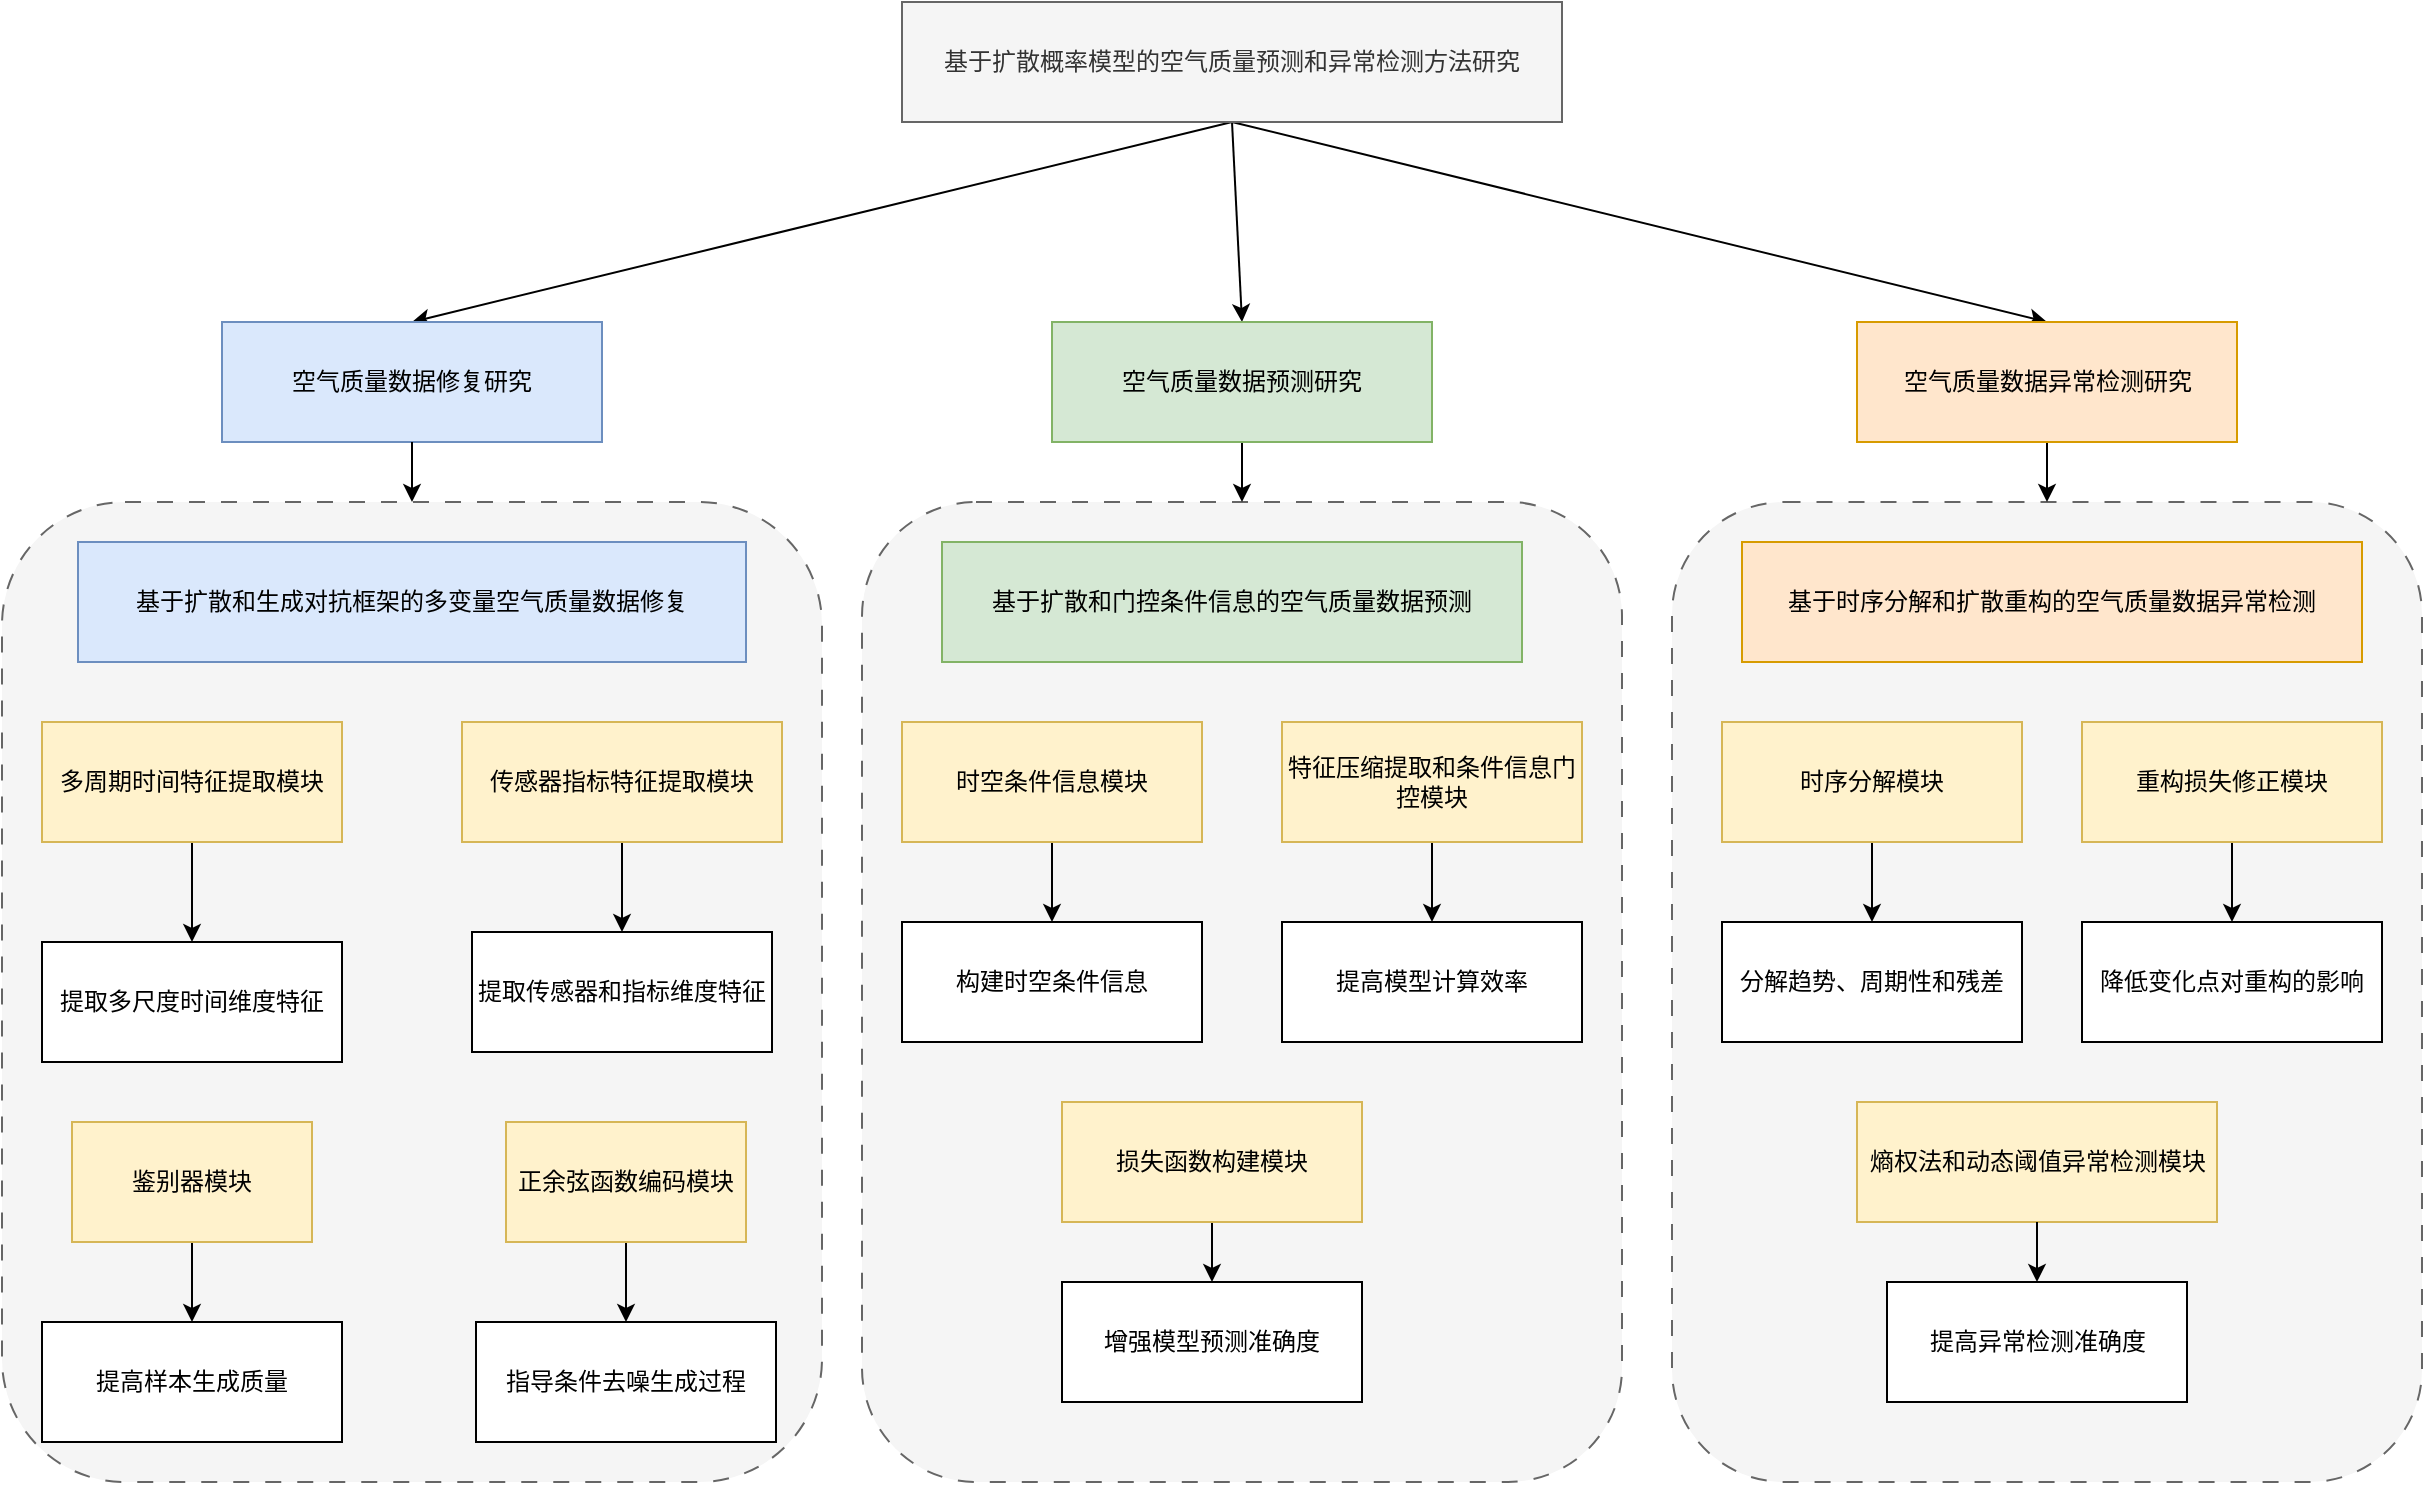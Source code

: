 <mxfile version="26.1.2">
  <diagram name="第 1 页" id="hIdMtHBYHyFXfAWS2m7Y">
    <mxGraphModel dx="2901" dy="1098" grid="1" gridSize="10" guides="1" tooltips="1" connect="1" arrows="1" fold="1" page="1" pageScale="1" pageWidth="827" pageHeight="1169" math="0" shadow="0">
      <root>
        <mxCell id="0" />
        <mxCell id="1" parent="0" />
        <mxCell id="OMcnlwZK2VMLgtPdIXxh-50" value="" style="rounded=1;whiteSpace=wrap;html=1;fillColor=#f5f5f5;dashed=1;dashPattern=8 8;fontColor=#333333;strokeColor=#666666;" vertex="1" parent="1">
          <mxGeometry x="605" y="310" width="375" height="490" as="geometry" />
        </mxCell>
        <mxCell id="OMcnlwZK2VMLgtPdIXxh-49" value="" style="rounded=1;whiteSpace=wrap;html=1;fillColor=#f5f5f5;dashed=1;dashPattern=8 8;fontColor=#333333;strokeColor=#666666;" vertex="1" parent="1">
          <mxGeometry x="200" y="310" width="380" height="490" as="geometry" />
        </mxCell>
        <mxCell id="OMcnlwZK2VMLgtPdIXxh-48" value="" style="rounded=1;whiteSpace=wrap;html=1;fillColor=#f5f5f5;dashed=1;dashPattern=8 8;strokeColor=#666666;fontColor=#333333;" vertex="1" parent="1">
          <mxGeometry x="-230" y="310" width="410" height="490" as="geometry" />
        </mxCell>
        <mxCell id="OMcnlwZK2VMLgtPdIXxh-31" style="rounded=0;orthogonalLoop=1;jettySize=auto;html=1;exitX=0.5;exitY=1;exitDx=0;exitDy=0;entryX=0.5;entryY=0;entryDx=0;entryDy=0;" edge="1" parent="1" source="OMcnlwZK2VMLgtPdIXxh-1" target="OMcnlwZK2VMLgtPdIXxh-6">
          <mxGeometry relative="1" as="geometry" />
        </mxCell>
        <mxCell id="OMcnlwZK2VMLgtPdIXxh-32" style="rounded=0;orthogonalLoop=1;jettySize=auto;html=1;exitX=0.5;exitY=1;exitDx=0;exitDy=0;entryX=0.5;entryY=0;entryDx=0;entryDy=0;" edge="1" parent="1" source="OMcnlwZK2VMLgtPdIXxh-1" target="OMcnlwZK2VMLgtPdIXxh-7">
          <mxGeometry relative="1" as="geometry" />
        </mxCell>
        <mxCell id="OMcnlwZK2VMLgtPdIXxh-33" style="rounded=0;orthogonalLoop=1;jettySize=auto;html=1;exitX=0.5;exitY=1;exitDx=0;exitDy=0;entryX=0.5;entryY=0;entryDx=0;entryDy=0;" edge="1" parent="1" source="OMcnlwZK2VMLgtPdIXxh-1" target="OMcnlwZK2VMLgtPdIXxh-8">
          <mxGeometry relative="1" as="geometry" />
        </mxCell>
        <mxCell id="OMcnlwZK2VMLgtPdIXxh-1" value="基于扩散概率模型的空气质量预测和异常检测方法研究" style="rounded=0;whiteSpace=wrap;html=1;fillColor=#f5f5f5;fontColor=#333333;strokeColor=#666666;" vertex="1" parent="1">
          <mxGeometry x="220" y="60" width="330" height="60" as="geometry" />
        </mxCell>
        <mxCell id="OMcnlwZK2VMLgtPdIXxh-3" value="&lt;span&gt;基于扩散和生成对抗框架的多变量空气质量数据修复&lt;/span&gt;" style="rounded=0;whiteSpace=wrap;html=1;fontSize=12;fillColor=#dae8fc;strokeColor=#6c8ebf;" vertex="1" parent="1">
          <mxGeometry x="-192" y="330" width="334" height="60" as="geometry" />
        </mxCell>
        <mxCell id="OMcnlwZK2VMLgtPdIXxh-4" value="&lt;p class=&quot;MsoNormal&quot;&gt;基于扩散和门控条件信息的空气质量数据预测&lt;span lang=&quot;EN-US&quot;&gt;&lt;/span&gt;&lt;/p&gt;" style="rounded=0;whiteSpace=wrap;html=1;fillColor=#d5e8d4;strokeColor=#82b366;" vertex="1" parent="1">
          <mxGeometry x="240" y="330" width="290" height="60" as="geometry" />
        </mxCell>
        <mxCell id="OMcnlwZK2VMLgtPdIXxh-5" value="&lt;p class=&quot;MsoNormal&quot;&gt;基于时序分解和扩散重构的空气质量数据异常检测&lt;span lang=&quot;EN-US&quot;&gt;&lt;/span&gt;&lt;/p&gt;" style="rounded=0;whiteSpace=wrap;html=1;fillColor=#ffe6cc;strokeColor=#d79b00;" vertex="1" parent="1">
          <mxGeometry x="640" y="330" width="310" height="60" as="geometry" />
        </mxCell>
        <mxCell id="OMcnlwZK2VMLgtPdIXxh-6" value="空气质量数据修复研究" style="rounded=0;whiteSpace=wrap;html=1;strokeColor=#6c8ebf;align=center;verticalAlign=middle;fontFamily=Helvetica;fontSize=12;fillColor=#dae8fc;" vertex="1" parent="1">
          <mxGeometry x="-120" y="220" width="190" height="60" as="geometry" />
        </mxCell>
        <mxCell id="OMcnlwZK2VMLgtPdIXxh-35" style="rounded=0;orthogonalLoop=1;jettySize=auto;html=1;exitX=0.5;exitY=1;exitDx=0;exitDy=0;entryX=0.5;entryY=0;entryDx=0;entryDy=0;" edge="1" parent="1" source="OMcnlwZK2VMLgtPdIXxh-7" target="OMcnlwZK2VMLgtPdIXxh-49">
          <mxGeometry relative="1" as="geometry" />
        </mxCell>
        <mxCell id="OMcnlwZK2VMLgtPdIXxh-7" value="空气质量数据预测研究" style="rounded=0;whiteSpace=wrap;html=1;fillColor=#d5e8d4;strokeColor=#82b366;" vertex="1" parent="1">
          <mxGeometry x="295" y="220" width="190" height="60" as="geometry" />
        </mxCell>
        <mxCell id="OMcnlwZK2VMLgtPdIXxh-36" style="rounded=0;orthogonalLoop=1;jettySize=auto;html=1;exitX=0.5;exitY=1;exitDx=0;exitDy=0;entryX=0.5;entryY=0;entryDx=0;entryDy=0;" edge="1" parent="1" source="OMcnlwZK2VMLgtPdIXxh-8" target="OMcnlwZK2VMLgtPdIXxh-50">
          <mxGeometry relative="1" as="geometry" />
        </mxCell>
        <mxCell id="OMcnlwZK2VMLgtPdIXxh-8" value="空气质量数据异常检测研究" style="rounded=0;whiteSpace=wrap;html=1;fillColor=#ffe6cc;strokeColor=#d79b00;" vertex="1" parent="1">
          <mxGeometry x="697.5" y="220" width="190" height="60" as="geometry" />
        </mxCell>
        <mxCell id="OMcnlwZK2VMLgtPdIXxh-37" style="rounded=0;orthogonalLoop=1;jettySize=auto;html=1;exitX=0.5;exitY=1;exitDx=0;exitDy=0;entryX=0.5;entryY=0;entryDx=0;entryDy=0;" edge="1" parent="1" source="OMcnlwZK2VMLgtPdIXxh-9" target="OMcnlwZK2VMLgtPdIXxh-13">
          <mxGeometry relative="1" as="geometry" />
        </mxCell>
        <mxCell id="OMcnlwZK2VMLgtPdIXxh-9" value="&lt;p class=&quot;MsoNormal&quot;&gt;多周期时间特征提取模块&lt;span lang=&quot;EN-US&quot;&gt;&lt;/span&gt;&lt;/p&gt;" style="rounded=0;whiteSpace=wrap;html=1;strokeColor=#d6b656;align=center;verticalAlign=middle;fontFamily=Helvetica;fontSize=12;fillColor=#fff2cc;" vertex="1" parent="1">
          <mxGeometry x="-210" y="420" width="150" height="60" as="geometry" />
        </mxCell>
        <mxCell id="OMcnlwZK2VMLgtPdIXxh-39" style="rounded=0;orthogonalLoop=1;jettySize=auto;html=1;exitX=0.5;exitY=1;exitDx=0;exitDy=0;entryX=0.5;entryY=0;entryDx=0;entryDy=0;" edge="1" parent="1" source="OMcnlwZK2VMLgtPdIXxh-10" target="OMcnlwZK2VMLgtPdIXxh-14">
          <mxGeometry relative="1" as="geometry" />
        </mxCell>
        <mxCell id="OMcnlwZK2VMLgtPdIXxh-10" value="&lt;p class=&quot;MsoNormal&quot;&gt;&lt;span&gt;传感器指标特征提取模块&lt;/span&gt;&lt;/p&gt;" style="rounded=0;whiteSpace=wrap;html=1;fontSize=12;fillColor=#fff2cc;strokeColor=#d6b656;" vertex="1" parent="1">
          <mxGeometry y="420" width="160" height="60" as="geometry" />
        </mxCell>
        <mxCell id="OMcnlwZK2VMLgtPdIXxh-38" style="rounded=0;orthogonalLoop=1;jettySize=auto;html=1;exitX=0.5;exitY=1;exitDx=0;exitDy=0;entryX=0.5;entryY=0;entryDx=0;entryDy=0;" edge="1" parent="1" source="OMcnlwZK2VMLgtPdIXxh-11" target="OMcnlwZK2VMLgtPdIXxh-15">
          <mxGeometry relative="1" as="geometry" />
        </mxCell>
        <mxCell id="OMcnlwZK2VMLgtPdIXxh-11" value="&lt;p class=&quot;MsoNormal&quot;&gt;鉴别器模块&lt;span lang=&quot;EN-US&quot;&gt;&lt;/span&gt;&lt;/p&gt;" style="rounded=0;whiteSpace=wrap;html=1;fillColor=#fff2cc;strokeColor=#d6b656;" vertex="1" parent="1">
          <mxGeometry x="-195" y="620" width="120" height="60" as="geometry" />
        </mxCell>
        <mxCell id="OMcnlwZK2VMLgtPdIXxh-40" style="rounded=0;orthogonalLoop=1;jettySize=auto;html=1;exitX=0.5;exitY=1;exitDx=0;exitDy=0;entryX=0.5;entryY=0;entryDx=0;entryDy=0;" edge="1" parent="1" source="OMcnlwZK2VMLgtPdIXxh-12" target="OMcnlwZK2VMLgtPdIXxh-16">
          <mxGeometry relative="1" as="geometry" />
        </mxCell>
        <mxCell id="OMcnlwZK2VMLgtPdIXxh-12" value="&lt;span&gt;正余弦函数编码模块&lt;/span&gt;" style="rounded=0;whiteSpace=wrap;html=1;fontSize=12;fillColor=#fff2cc;strokeColor=#d6b656;" vertex="1" parent="1">
          <mxGeometry x="22" y="620" width="120" height="60" as="geometry" />
        </mxCell>
        <mxCell id="OMcnlwZK2VMLgtPdIXxh-13" value="&lt;p class=&quot;MsoNormal&quot;&gt;提取多尺度时间维度特征&lt;/p&gt;" style="rounded=0;whiteSpace=wrap;html=1;" vertex="1" parent="1">
          <mxGeometry x="-210" y="530" width="150" height="60" as="geometry" />
        </mxCell>
        <mxCell id="OMcnlwZK2VMLgtPdIXxh-14" value="&lt;p class=&quot;MsoNormal&quot;&gt;提取传感器和指标维度特征&lt;/p&gt;" style="rounded=0;whiteSpace=wrap;html=1;" vertex="1" parent="1">
          <mxGeometry x="5" y="525" width="150" height="60" as="geometry" />
        </mxCell>
        <mxCell id="OMcnlwZK2VMLgtPdIXxh-15" value="&lt;p class=&quot;MsoNormal&quot;&gt;提高样本生成质量&lt;span lang=&quot;EN-US&quot;&gt;&lt;/span&gt;&lt;/p&gt;" style="rounded=0;whiteSpace=wrap;html=1;" vertex="1" parent="1">
          <mxGeometry x="-210" y="720" width="150" height="60" as="geometry" />
        </mxCell>
        <mxCell id="OMcnlwZK2VMLgtPdIXxh-16" value="&lt;p class=&quot;MsoNormal&quot;&gt;指导条件去噪生成过程&lt;/p&gt;" style="rounded=0;whiteSpace=wrap;html=1;" vertex="1" parent="1">
          <mxGeometry x="7" y="720" width="150" height="60" as="geometry" />
        </mxCell>
        <mxCell id="OMcnlwZK2VMLgtPdIXxh-41" style="rounded=0;orthogonalLoop=1;jettySize=auto;html=1;exitX=0.5;exitY=1;exitDx=0;exitDy=0;entryX=0.5;entryY=0;entryDx=0;entryDy=0;" edge="1" parent="1" source="OMcnlwZK2VMLgtPdIXxh-17" target="OMcnlwZK2VMLgtPdIXxh-21">
          <mxGeometry relative="1" as="geometry" />
        </mxCell>
        <mxCell id="OMcnlwZK2VMLgtPdIXxh-17" value="&lt;p class=&quot;MsoNormal&quot;&gt;时空条件信息模块&lt;span lang=&quot;EN-US&quot;&gt;&lt;/span&gt;&lt;/p&gt;" style="rounded=0;whiteSpace=wrap;html=1;fillColor=#fff2cc;strokeColor=#d6b656;" vertex="1" parent="1">
          <mxGeometry x="220" y="420" width="150" height="60" as="geometry" />
        </mxCell>
        <mxCell id="OMcnlwZK2VMLgtPdIXxh-43" style="rounded=0;orthogonalLoop=1;jettySize=auto;html=1;exitX=0.5;exitY=1;exitDx=0;exitDy=0;entryX=0.5;entryY=0;entryDx=0;entryDy=0;" edge="1" parent="1" source="OMcnlwZK2VMLgtPdIXxh-18" target="OMcnlwZK2VMLgtPdIXxh-22">
          <mxGeometry relative="1" as="geometry" />
        </mxCell>
        <mxCell id="OMcnlwZK2VMLgtPdIXxh-18" value="&lt;p class=&quot;MsoNormal&quot;&gt;特征压缩提取和条件信息门控模块&lt;span lang=&quot;EN-US&quot;&gt;&lt;/span&gt;&lt;/p&gt;" style="rounded=0;whiteSpace=wrap;html=1;fillColor=#fff2cc;strokeColor=#d6b656;" vertex="1" parent="1">
          <mxGeometry x="410" y="420" width="150" height="60" as="geometry" />
        </mxCell>
        <mxCell id="OMcnlwZK2VMLgtPdIXxh-44" style="rounded=0;orthogonalLoop=1;jettySize=auto;html=1;exitX=0.5;exitY=1;exitDx=0;exitDy=0;entryX=0.5;entryY=0;entryDx=0;entryDy=0;" edge="1" parent="1" source="OMcnlwZK2VMLgtPdIXxh-20" target="OMcnlwZK2VMLgtPdIXxh-23">
          <mxGeometry relative="1" as="geometry" />
        </mxCell>
        <mxCell id="OMcnlwZK2VMLgtPdIXxh-20" value="&lt;p class=&quot;MsoNormal&quot;&gt;损失函数构建模块&lt;span lang=&quot;EN-US&quot;&gt;&lt;/span&gt;&lt;/p&gt;" style="rounded=0;whiteSpace=wrap;html=1;fillColor=#fff2cc;strokeColor=#d6b656;" vertex="1" parent="1">
          <mxGeometry x="300" y="610" width="150" height="60" as="geometry" />
        </mxCell>
        <mxCell id="OMcnlwZK2VMLgtPdIXxh-21" value="&lt;p class=&quot;MsoNormal&quot;&gt;构建时空条件信息&lt;/p&gt;" style="rounded=0;whiteSpace=wrap;html=1;" vertex="1" parent="1">
          <mxGeometry x="220" y="520" width="150" height="60" as="geometry" />
        </mxCell>
        <mxCell id="OMcnlwZK2VMLgtPdIXxh-22" value="提高模型计算效率" style="rounded=0;whiteSpace=wrap;html=1;" vertex="1" parent="1">
          <mxGeometry x="410" y="520" width="150" height="60" as="geometry" />
        </mxCell>
        <mxCell id="OMcnlwZK2VMLgtPdIXxh-23" value="&lt;p class=&quot;MsoNormal&quot;&gt;增强模型预测准确度&lt;span lang=&quot;EN-US&quot;&gt;&lt;/span&gt;&lt;/p&gt;" style="rounded=0;whiteSpace=wrap;html=1;" vertex="1" parent="1">
          <mxGeometry x="300" y="700" width="150" height="60" as="geometry" />
        </mxCell>
        <mxCell id="OMcnlwZK2VMLgtPdIXxh-45" style="rounded=0;orthogonalLoop=1;jettySize=auto;html=1;exitX=0.5;exitY=1;exitDx=0;exitDy=0;entryX=0.5;entryY=0;entryDx=0;entryDy=0;" edge="1" parent="1" source="OMcnlwZK2VMLgtPdIXxh-24" target="OMcnlwZK2VMLgtPdIXxh-27">
          <mxGeometry relative="1" as="geometry" />
        </mxCell>
        <mxCell id="OMcnlwZK2VMLgtPdIXxh-24" value="&lt;p class=&quot;MsoNormal&quot;&gt;时序分解模块&lt;span lang=&quot;EN-US&quot;&gt;&lt;/span&gt;&lt;/p&gt;" style="rounded=0;whiteSpace=wrap;html=1;fillColor=#fff2cc;strokeColor=#d6b656;" vertex="1" parent="1">
          <mxGeometry x="630" y="420" width="150" height="60" as="geometry" />
        </mxCell>
        <mxCell id="OMcnlwZK2VMLgtPdIXxh-25" value="&lt;p class=&quot;MsoNormal&quot;&gt;熵权法和动态阈值异常检测模块&lt;span lang=&quot;EN-US&quot;&gt;&lt;/span&gt;&lt;/p&gt;" style="rounded=0;whiteSpace=wrap;html=1;fillColor=#fff2cc;strokeColor=#d6b656;" vertex="1" parent="1">
          <mxGeometry x="697.5" y="610" width="180" height="60" as="geometry" />
        </mxCell>
        <mxCell id="OMcnlwZK2VMLgtPdIXxh-46" style="rounded=0;orthogonalLoop=1;jettySize=auto;html=1;exitX=0.5;exitY=1;exitDx=0;exitDy=0;entryX=0.5;entryY=0;entryDx=0;entryDy=0;" edge="1" parent="1" source="OMcnlwZK2VMLgtPdIXxh-26" target="OMcnlwZK2VMLgtPdIXxh-29">
          <mxGeometry relative="1" as="geometry" />
        </mxCell>
        <mxCell id="OMcnlwZK2VMLgtPdIXxh-26" value="&lt;p class=&quot;MsoNormal&quot;&gt;重构损失修正模块&lt;span lang=&quot;EN-US&quot;&gt;&lt;/span&gt;&lt;/p&gt;" style="rounded=0;whiteSpace=wrap;html=1;fillColor=#fff2cc;strokeColor=#d6b656;" vertex="1" parent="1">
          <mxGeometry x="810" y="420" width="150" height="60" as="geometry" />
        </mxCell>
        <mxCell id="OMcnlwZK2VMLgtPdIXxh-27" value="&lt;p class=&quot;MsoNormal&quot;&gt;分解趋势、周期性和残差&lt;/p&gt;" style="rounded=0;whiteSpace=wrap;html=1;" vertex="1" parent="1">
          <mxGeometry x="630" y="520" width="150" height="60" as="geometry" />
        </mxCell>
        <mxCell id="OMcnlwZK2VMLgtPdIXxh-28" value="&lt;p class=&quot;MsoNormal&quot;&gt;提高异常检测准确度&lt;span lang=&quot;EN-US&quot;&gt;&lt;/span&gt;&lt;/p&gt;" style="rounded=0;whiteSpace=wrap;html=1;" vertex="1" parent="1">
          <mxGeometry x="712.5" y="700" width="150" height="60" as="geometry" />
        </mxCell>
        <mxCell id="OMcnlwZK2VMLgtPdIXxh-29" value="&lt;p class=&quot;MsoNormal&quot;&gt;降低变化点对重构的影响&lt;/p&gt;" style="rounded=0;whiteSpace=wrap;html=1;" vertex="1" parent="1">
          <mxGeometry x="810" y="520" width="150" height="60" as="geometry" />
        </mxCell>
        <mxCell id="OMcnlwZK2VMLgtPdIXxh-34" style="rounded=0;orthogonalLoop=1;jettySize=auto;html=1;exitX=0.5;exitY=1;exitDx=0;exitDy=0;entryX=0.5;entryY=0;entryDx=0;entryDy=0;" edge="1" parent="1" source="OMcnlwZK2VMLgtPdIXxh-6" target="OMcnlwZK2VMLgtPdIXxh-48">
          <mxGeometry relative="1" as="geometry" />
        </mxCell>
        <mxCell id="OMcnlwZK2VMLgtPdIXxh-47" style="rounded=0;orthogonalLoop=1;jettySize=auto;html=1;exitX=0.5;exitY=1;exitDx=0;exitDy=0;entryX=0.5;entryY=0;entryDx=0;entryDy=0;" edge="1" parent="1" source="OMcnlwZK2VMLgtPdIXxh-25" target="OMcnlwZK2VMLgtPdIXxh-28">
          <mxGeometry relative="1" as="geometry" />
        </mxCell>
      </root>
    </mxGraphModel>
  </diagram>
</mxfile>
